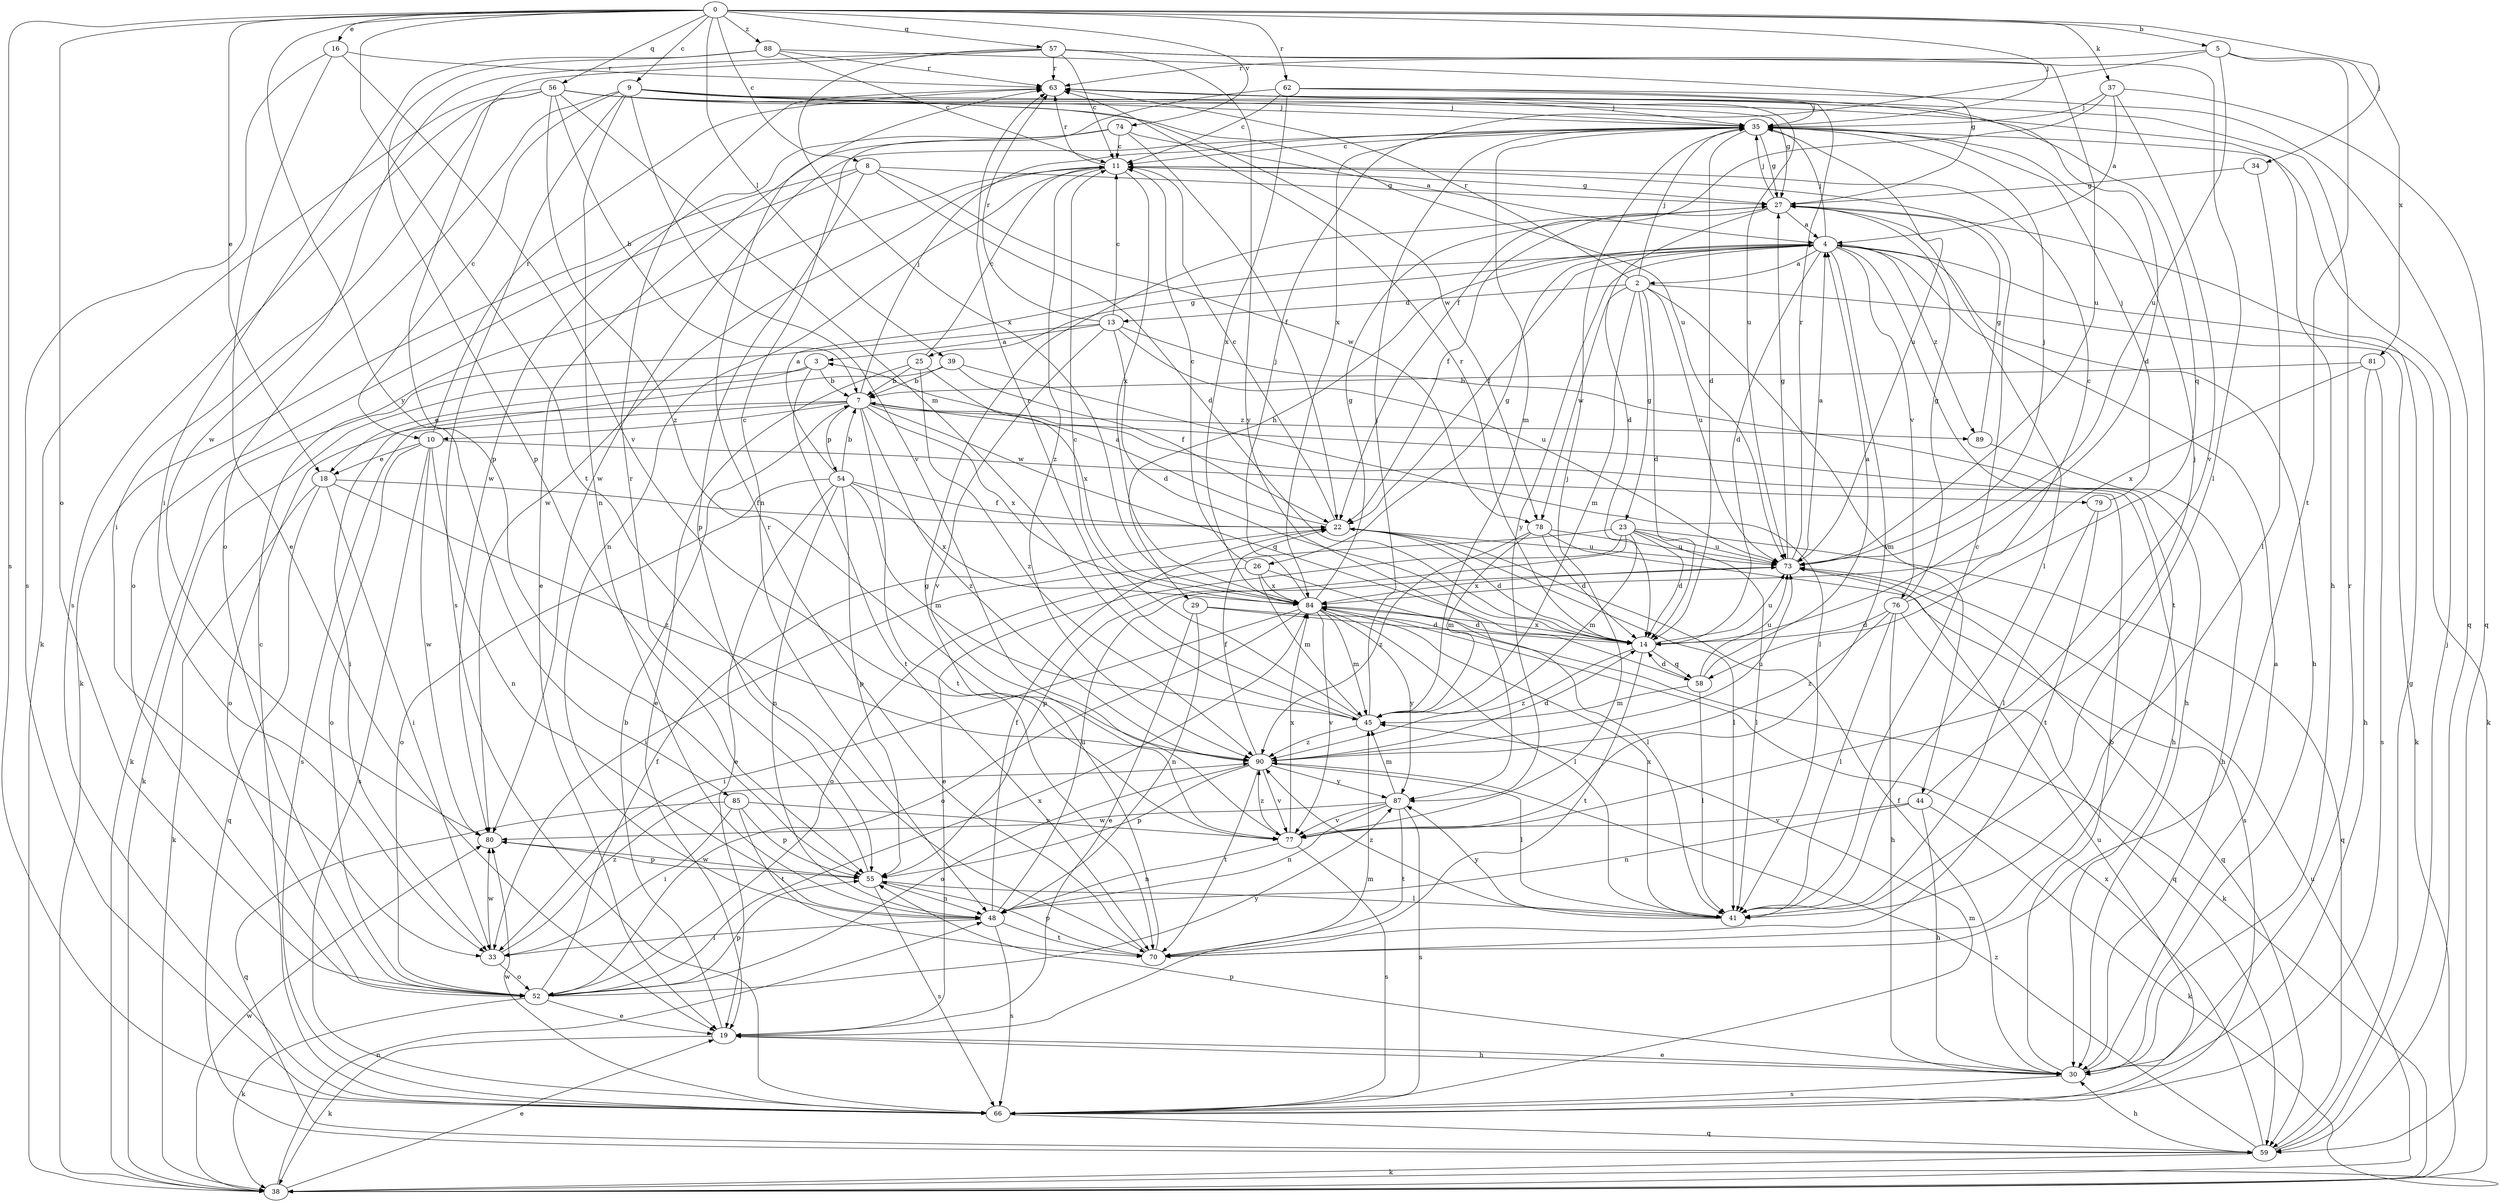 strict digraph  {
0;
2;
3;
4;
5;
7;
8;
9;
10;
11;
13;
14;
16;
18;
19;
22;
23;
25;
26;
27;
29;
30;
33;
34;
35;
37;
38;
39;
41;
44;
45;
48;
52;
54;
55;
56;
57;
58;
59;
62;
63;
66;
70;
73;
74;
76;
77;
78;
79;
80;
81;
84;
85;
87;
88;
89;
90;
0 -> 5  [label=b];
0 -> 8  [label=c];
0 -> 9  [label=c];
0 -> 16  [label=e];
0 -> 18  [label=e];
0 -> 34  [label=j];
0 -> 35  [label=j];
0 -> 37  [label=k];
0 -> 39  [label=l];
0 -> 52  [label=o];
0 -> 56  [label=q];
0 -> 57  [label=q];
0 -> 62  [label=r];
0 -> 66  [label=s];
0 -> 70  [label=t];
0 -> 74  [label=v];
0 -> 85  [label=y];
0 -> 88  [label=z];
2 -> 13  [label=d];
2 -> 14  [label=d];
2 -> 23  [label=g];
2 -> 35  [label=j];
2 -> 38  [label=k];
2 -> 44  [label=m];
2 -> 45  [label=m];
2 -> 63  [label=r];
2 -> 73  [label=u];
2 -> 78  [label=w];
3 -> 7  [label=b];
3 -> 18  [label=e];
3 -> 38  [label=k];
3 -> 70  [label=t];
4 -> 2  [label=a];
4 -> 14  [label=d];
4 -> 22  [label=f];
4 -> 25  [label=g];
4 -> 26  [label=g];
4 -> 29  [label=h];
4 -> 30  [label=h];
4 -> 35  [label=j];
4 -> 38  [label=k];
4 -> 70  [label=t];
4 -> 76  [label=v];
4 -> 77  [label=v];
4 -> 87  [label=y];
4 -> 89  [label=z];
5 -> 63  [label=r];
5 -> 70  [label=t];
5 -> 73  [label=u];
5 -> 81  [label=x];
5 -> 84  [label=x];
7 -> 10  [label=c];
7 -> 30  [label=h];
7 -> 35  [label=j];
7 -> 52  [label=o];
7 -> 54  [label=p];
7 -> 58  [label=q];
7 -> 66  [label=s];
7 -> 70  [label=t];
7 -> 84  [label=x];
7 -> 89  [label=z];
7 -> 90  [label=z];
8 -> 14  [label=d];
8 -> 27  [label=g];
8 -> 38  [label=k];
8 -> 52  [label=o];
8 -> 55  [label=p];
8 -> 78  [label=w];
9 -> 10  [label=c];
9 -> 27  [label=g];
9 -> 35  [label=j];
9 -> 48  [label=n];
9 -> 52  [label=o];
9 -> 58  [label=q];
9 -> 66  [label=s];
9 -> 77  [label=v];
9 -> 78  [label=w];
10 -> 18  [label=e];
10 -> 48  [label=n];
10 -> 52  [label=o];
10 -> 63  [label=r];
10 -> 66  [label=s];
10 -> 79  [label=w];
10 -> 80  [label=w];
11 -> 27  [label=g];
11 -> 48  [label=n];
11 -> 63  [label=r];
11 -> 80  [label=w];
11 -> 84  [label=x];
11 -> 90  [label=z];
13 -> 3  [label=a];
13 -> 11  [label=c];
13 -> 14  [label=d];
13 -> 30  [label=h];
13 -> 38  [label=k];
13 -> 63  [label=r];
13 -> 73  [label=u];
13 -> 77  [label=v];
14 -> 58  [label=q];
14 -> 63  [label=r];
14 -> 70  [label=t];
14 -> 73  [label=u];
14 -> 84  [label=x];
14 -> 90  [label=z];
16 -> 19  [label=e];
16 -> 63  [label=r];
16 -> 66  [label=s];
16 -> 77  [label=v];
18 -> 22  [label=f];
18 -> 33  [label=i];
18 -> 38  [label=k];
18 -> 59  [label=q];
18 -> 90  [label=z];
19 -> 7  [label=b];
19 -> 30  [label=h];
19 -> 38  [label=k];
19 -> 45  [label=m];
22 -> 3  [label=a];
22 -> 11  [label=c];
22 -> 14  [label=d];
22 -> 41  [label=l];
22 -> 73  [label=u];
23 -> 14  [label=d];
23 -> 19  [label=e];
23 -> 33  [label=i];
23 -> 41  [label=l];
23 -> 45  [label=m];
23 -> 55  [label=p];
23 -> 59  [label=q];
23 -> 73  [label=u];
25 -> 7  [label=b];
25 -> 11  [label=c];
25 -> 19  [label=e];
25 -> 84  [label=x];
25 -> 90  [label=z];
26 -> 11  [label=c];
26 -> 41  [label=l];
26 -> 45  [label=m];
26 -> 52  [label=o];
26 -> 84  [label=x];
27 -> 4  [label=a];
27 -> 14  [label=d];
27 -> 22  [label=f];
27 -> 35  [label=j];
27 -> 41  [label=l];
29 -> 14  [label=d];
29 -> 19  [label=e];
29 -> 38  [label=k];
29 -> 48  [label=n];
30 -> 4  [label=a];
30 -> 7  [label=b];
30 -> 19  [label=e];
30 -> 22  [label=f];
30 -> 55  [label=p];
30 -> 63  [label=r];
30 -> 66  [label=s];
33 -> 52  [label=o];
33 -> 80  [label=w];
33 -> 90  [label=z];
34 -> 27  [label=g];
34 -> 41  [label=l];
35 -> 11  [label=c];
35 -> 14  [label=d];
35 -> 27  [label=g];
35 -> 45  [label=m];
35 -> 73  [label=u];
35 -> 80  [label=w];
37 -> 4  [label=a];
37 -> 22  [label=f];
37 -> 35  [label=j];
37 -> 59  [label=q];
37 -> 77  [label=v];
38 -> 19  [label=e];
38 -> 48  [label=n];
38 -> 73  [label=u];
38 -> 80  [label=w];
39 -> 7  [label=b];
39 -> 22  [label=f];
39 -> 33  [label=i];
39 -> 41  [label=l];
41 -> 11  [label=c];
41 -> 84  [label=x];
41 -> 87  [label=y];
41 -> 90  [label=z];
44 -> 30  [label=h];
44 -> 35  [label=j];
44 -> 38  [label=k];
44 -> 48  [label=n];
44 -> 77  [label=v];
45 -> 11  [label=c];
45 -> 35  [label=j];
45 -> 63  [label=r];
45 -> 90  [label=z];
48 -> 22  [label=f];
48 -> 33  [label=i];
48 -> 66  [label=s];
48 -> 70  [label=t];
48 -> 73  [label=u];
52 -> 19  [label=e];
52 -> 22  [label=f];
52 -> 38  [label=k];
52 -> 55  [label=p];
52 -> 84  [label=x];
52 -> 87  [label=y];
54 -> 4  [label=a];
54 -> 7  [label=b];
54 -> 19  [label=e];
54 -> 22  [label=f];
54 -> 45  [label=m];
54 -> 48  [label=n];
54 -> 52  [label=o];
54 -> 55  [label=p];
54 -> 84  [label=x];
55 -> 41  [label=l];
55 -> 48  [label=n];
55 -> 63  [label=r];
55 -> 66  [label=s];
55 -> 80  [label=w];
56 -> 7  [label=b];
56 -> 30  [label=h];
56 -> 33  [label=i];
56 -> 35  [label=j];
56 -> 38  [label=k];
56 -> 45  [label=m];
56 -> 66  [label=s];
56 -> 73  [label=u];
56 -> 90  [label=z];
57 -> 11  [label=c];
57 -> 41  [label=l];
57 -> 55  [label=p];
57 -> 63  [label=r];
57 -> 73  [label=u];
57 -> 80  [label=w];
57 -> 84  [label=x];
57 -> 87  [label=y];
58 -> 4  [label=a];
58 -> 14  [label=d];
58 -> 41  [label=l];
58 -> 45  [label=m];
58 -> 73  [label=u];
59 -> 27  [label=g];
59 -> 30  [label=h];
59 -> 35  [label=j];
59 -> 38  [label=k];
59 -> 84  [label=x];
59 -> 90  [label=z];
62 -> 11  [label=c];
62 -> 14  [label=d];
62 -> 35  [label=j];
62 -> 48  [label=n];
62 -> 59  [label=q];
62 -> 84  [label=x];
63 -> 35  [label=j];
63 -> 73  [label=u];
66 -> 11  [label=c];
66 -> 45  [label=m];
66 -> 59  [label=q];
66 -> 73  [label=u];
66 -> 80  [label=w];
70 -> 27  [label=g];
70 -> 55  [label=p];
70 -> 63  [label=r];
73 -> 4  [label=a];
73 -> 27  [label=g];
73 -> 35  [label=j];
73 -> 59  [label=q];
73 -> 63  [label=r];
73 -> 84  [label=x];
74 -> 4  [label=a];
74 -> 11  [label=c];
74 -> 19  [label=e];
74 -> 22  [label=f];
74 -> 80  [label=w];
76 -> 11  [label=c];
76 -> 14  [label=d];
76 -> 27  [label=g];
76 -> 30  [label=h];
76 -> 41  [label=l];
76 -> 59  [label=q];
76 -> 90  [label=z];
77 -> 35  [label=j];
77 -> 48  [label=n];
77 -> 66  [label=s];
77 -> 84  [label=x];
77 -> 90  [label=z];
78 -> 14  [label=d];
78 -> 45  [label=m];
78 -> 66  [label=s];
78 -> 73  [label=u];
78 -> 90  [label=z];
79 -> 35  [label=j];
79 -> 41  [label=l];
79 -> 70  [label=t];
80 -> 55  [label=p];
81 -> 7  [label=b];
81 -> 30  [label=h];
81 -> 66  [label=s];
81 -> 84  [label=x];
84 -> 14  [label=d];
84 -> 27  [label=g];
84 -> 33  [label=i];
84 -> 35  [label=j];
84 -> 41  [label=l];
84 -> 45  [label=m];
84 -> 52  [label=o];
84 -> 77  [label=v];
84 -> 87  [label=y];
85 -> 33  [label=i];
85 -> 55  [label=p];
85 -> 59  [label=q];
85 -> 70  [label=t];
85 -> 77  [label=v];
87 -> 45  [label=m];
87 -> 48  [label=n];
87 -> 66  [label=s];
87 -> 70  [label=t];
87 -> 77  [label=v];
87 -> 80  [label=w];
88 -> 11  [label=c];
88 -> 27  [label=g];
88 -> 33  [label=i];
88 -> 55  [label=p];
88 -> 63  [label=r];
89 -> 27  [label=g];
89 -> 30  [label=h];
90 -> 14  [label=d];
90 -> 22  [label=f];
90 -> 41  [label=l];
90 -> 52  [label=o];
90 -> 55  [label=p];
90 -> 70  [label=t];
90 -> 73  [label=u];
90 -> 77  [label=v];
90 -> 87  [label=y];
}
